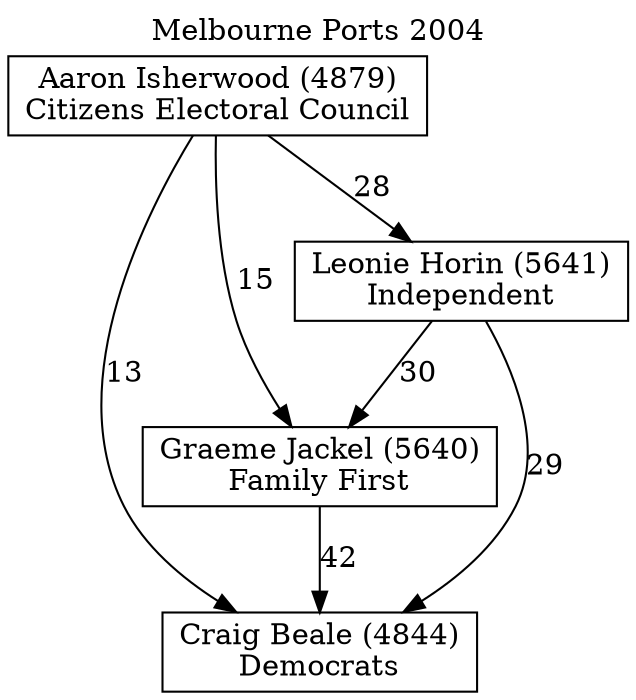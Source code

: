 // House preference flow
digraph "Craig Beale (4844)_Melbourne Ports_2004" {
	graph [label="Melbourne Ports 2004" labelloc=t mclimit=10]
	node [shape=box]
	"Craig Beale (4844)" [label="Craig Beale (4844)
Democrats"]
	"Graeme Jackel (5640)" [label="Graeme Jackel (5640)
Family First"]
	"Leonie Horin (5641)" [label="Leonie Horin (5641)
Independent"]
	"Aaron Isherwood (4879)" [label="Aaron Isherwood (4879)
Citizens Electoral Council"]
	"Graeme Jackel (5640)" -> "Craig Beale (4844)" [label=42]
	"Leonie Horin (5641)" -> "Graeme Jackel (5640)" [label=30]
	"Aaron Isherwood (4879)" -> "Leonie Horin (5641)" [label=28]
	"Leonie Horin (5641)" -> "Craig Beale (4844)" [label=29]
	"Aaron Isherwood (4879)" -> "Craig Beale (4844)" [label=13]
	"Aaron Isherwood (4879)" -> "Graeme Jackel (5640)" [label=15]
}
